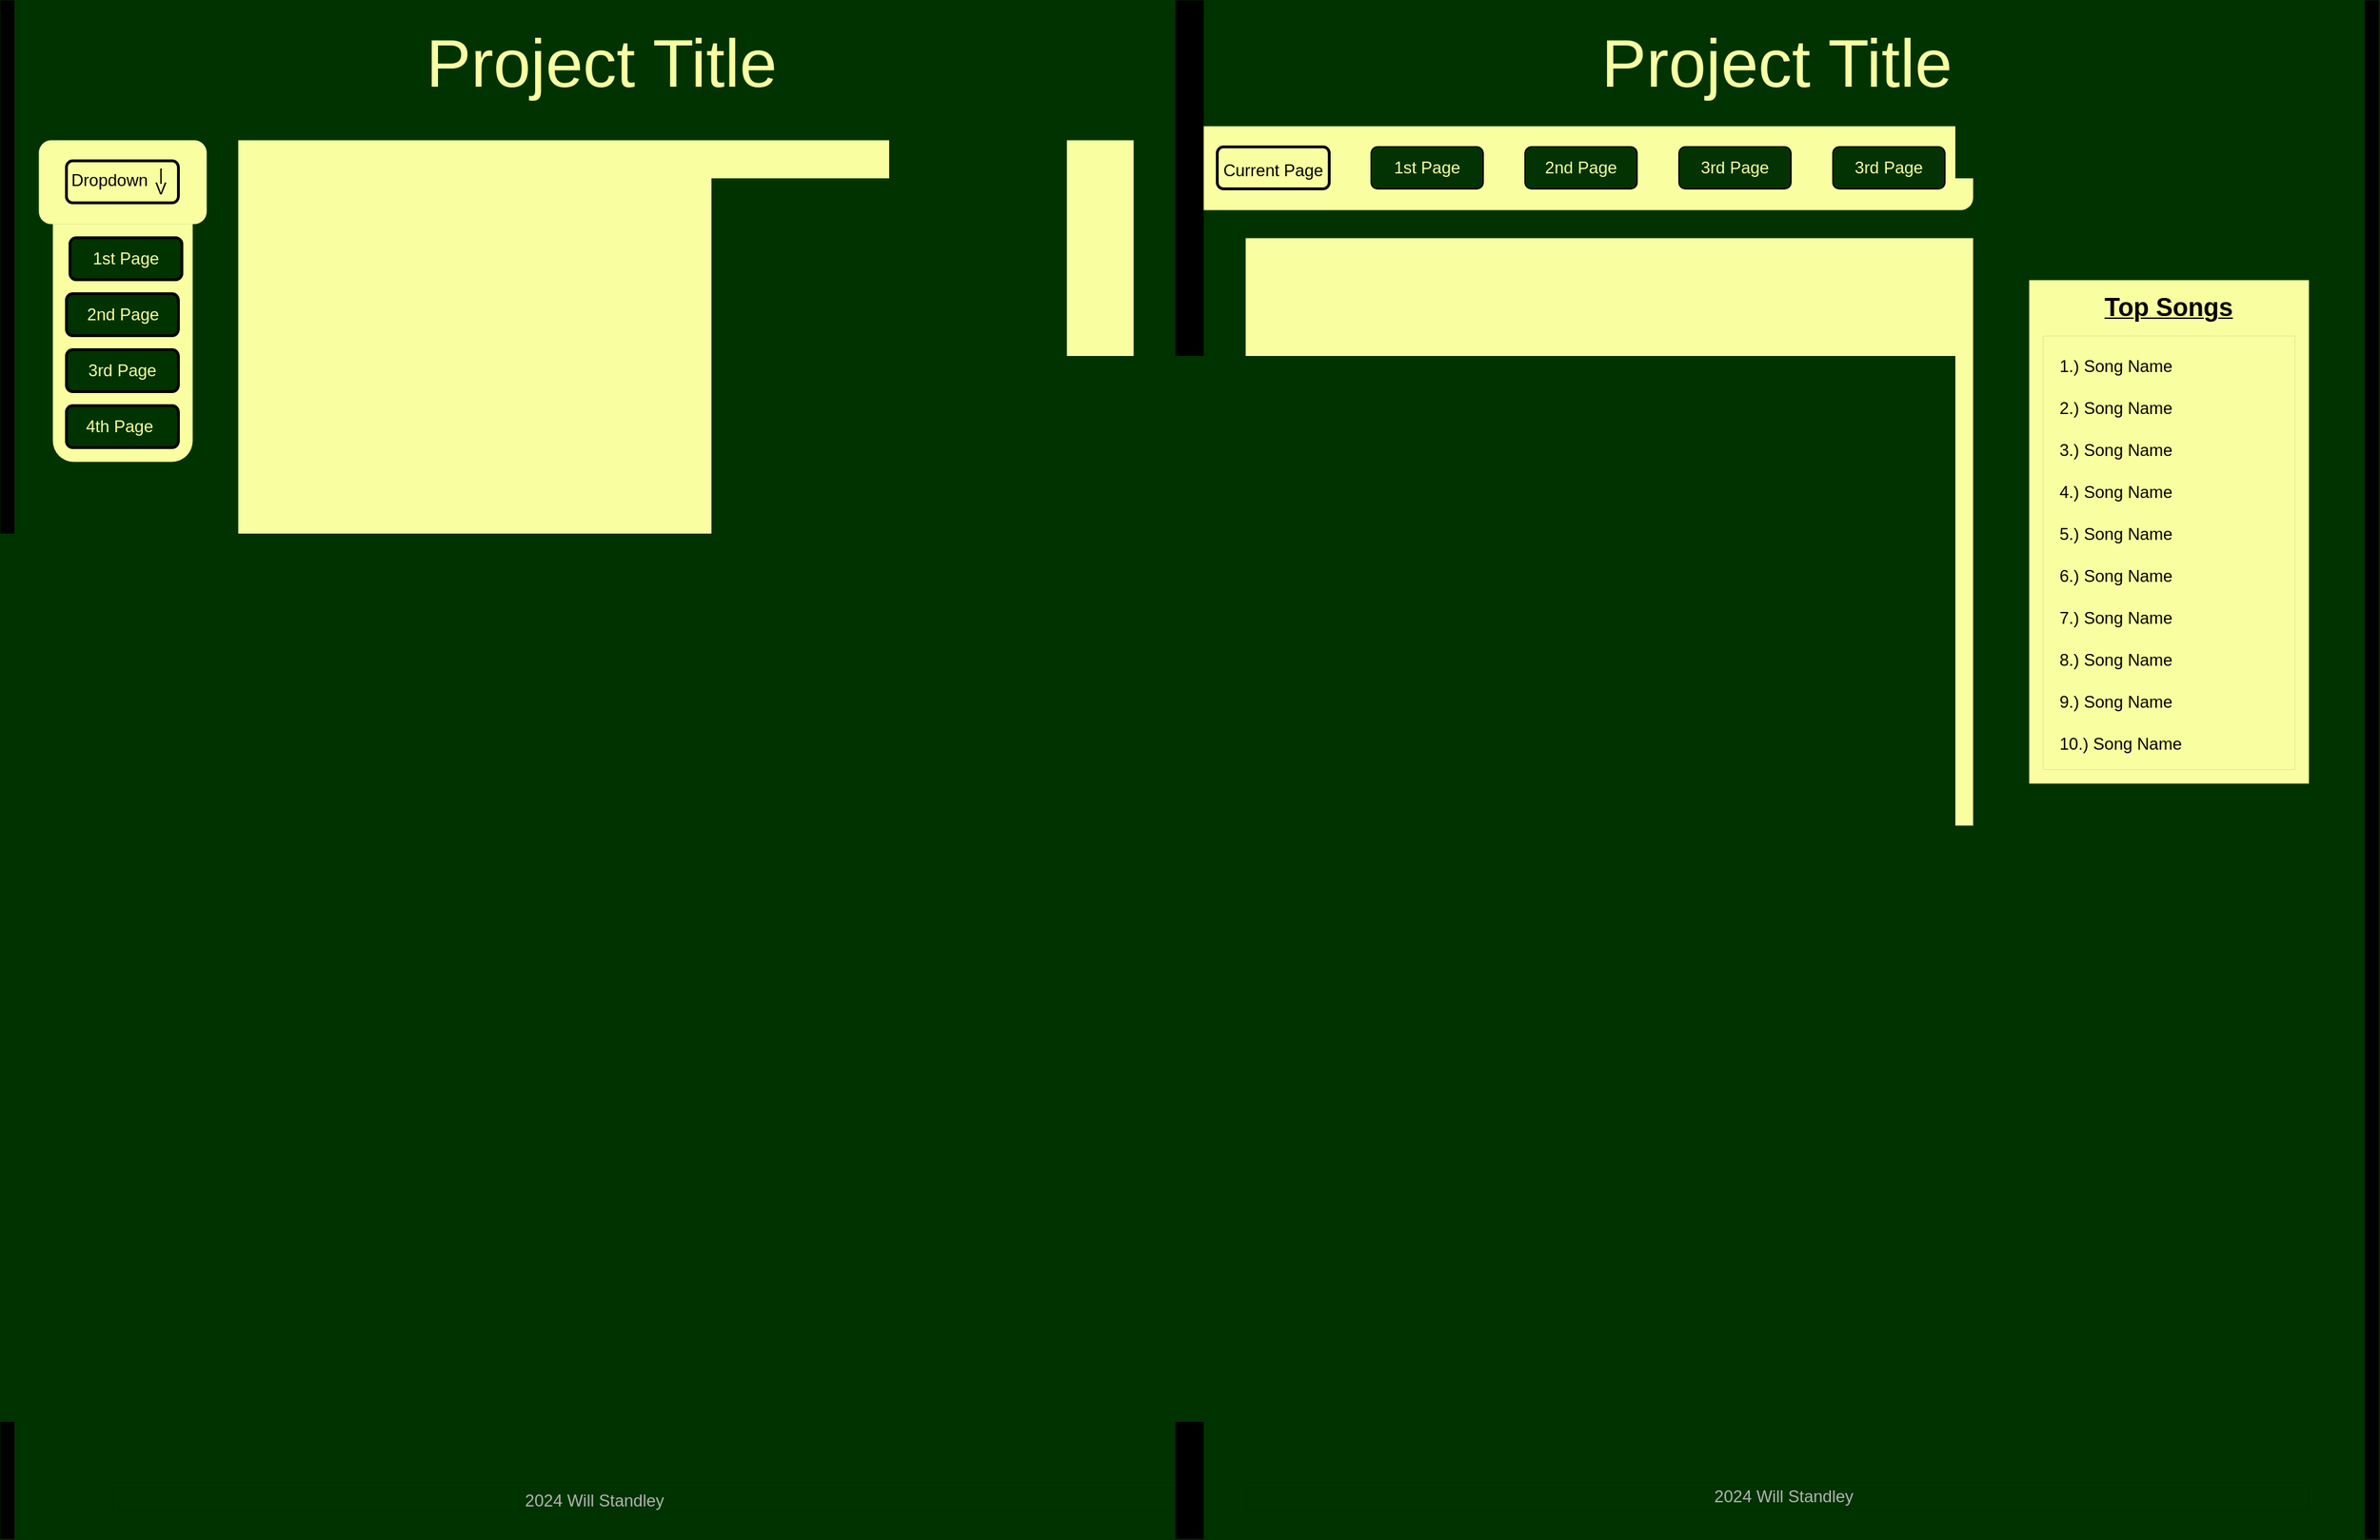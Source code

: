 <mxfile>
    <diagram id="5wr6NZFyL-wKXXVCIL8i" name="Page-1">
        <mxGraphModel dx="2698" dy="1069" grid="1" gridSize="10" guides="1" tooltips="1" connect="0" arrows="0" fold="1" page="1" pageScale="1" pageWidth="850" pageHeight="1100" background="#003300" math="0" shadow="0">
            <root>
                <mxCell id="0"/>
                <mxCell id="1" parent="0"/>
                <mxCell id="46" value="" style="rounded=0;whiteSpace=wrap;html=1;shadow=0;glass=0;labelBackgroundColor=none;sketch=0;fillStyle=auto;strokeColor=#000000;strokeWidth=0;fontSize=12;fontColor=#000000;fillColor=#F9FFA1;gradientColor=none;movable=0;resizable=0;rotatable=0;deletable=0;editable=0;connectable=0;" vertex="1" parent="1">
                    <mxGeometry x="600" y="200" width="200" height="360" as="geometry"/>
                </mxCell>
                <mxCell id="34" value="" style="rounded=1;whiteSpace=wrap;html=1;shadow=0;glass=0;labelBackgroundColor=none;sketch=0;fillStyle=auto;strokeColor=#000000;strokeWidth=0;fontSize=12;fontColor=#FFFFFF;fillColor=#F9FFA1;gradientColor=none;" vertex="1" parent="1">
                    <mxGeometry x="-812.5" y="145" width="100" height="185" as="geometry"/>
                </mxCell>
                <mxCell id="7" value="" style="rounded=1;whiteSpace=wrap;html=1;fontSize=48;labelBackgroundColor=#F9FFA1;fillColor=#f9ffa1;strokeColor=#36393d;perimeterSpacing=0;strokeWidth=0;glass=0;shadow=0;fillStyle=auto;flipH=0;flipV=1;container=0;movable=0;resizable=0;rotatable=0;deletable=0;editable=0;connectable=0;" vertex="1" parent="1">
                    <mxGeometry y="90" width="560" height="60" as="geometry"/>
                </mxCell>
                <mxCell id="2" value="&lt;font style=&quot;font-size: 48px;&quot;&gt;Project Title&lt;/font&gt;" style="text;html=1;strokeColor=none;fillColor=none;align=center;verticalAlign=middle;whiteSpace=wrap;rounded=0;fontColor=#F9FFA1;movable=0;resizable=0;rotatable=0;deletable=0;editable=0;connectable=0;" vertex="1" parent="1">
                    <mxGeometry x="40" y="10" width="760" height="70" as="geometry"/>
                </mxCell>
                <mxCell id="9" value="" style="rounded=1;whiteSpace=wrap;html=1;labelBackgroundColor=#F9FFA1;fontSize=48;fillColor=#F9FFA1;strokeColor=#000000;strokeWidth=2;movable=0;resizable=0;rotatable=0;deletable=0;editable=0;connectable=0;" vertex="1" parent="1">
                    <mxGeometry x="20" y="105" width="80" height="30" as="geometry"/>
                </mxCell>
                <mxCell id="10" value="" style="rounded=1;whiteSpace=wrap;html=1;labelBackgroundColor=#F9FFA1;fontSize=48;fontColor=#F9FFA1;fillColor=#033302;gradientColor=none;movable=0;resizable=0;rotatable=0;deletable=0;editable=0;connectable=0;" vertex="1" parent="1">
                    <mxGeometry x="130" y="105" width="80" height="30" as="geometry"/>
                </mxCell>
                <mxCell id="11" value="" style="rounded=1;whiteSpace=wrap;html=1;labelBackgroundColor=#F9FFA1;fontSize=48;fontColor=#F9FFA1;fillColor=#033302;gradientColor=none;movable=0;resizable=0;rotatable=0;deletable=0;editable=0;connectable=0;" vertex="1" parent="1">
                    <mxGeometry x="240" y="105" width="80" height="30" as="geometry"/>
                </mxCell>
                <mxCell id="12" value="" style="rounded=1;whiteSpace=wrap;html=1;labelBackgroundColor=#F9FFA1;fontSize=48;fontColor=#F9FFA1;fillColor=#033302;gradientColor=none;movable=0;resizable=0;rotatable=0;deletable=0;editable=0;connectable=0;" vertex="1" parent="1">
                    <mxGeometry x="350" y="105" width="80" height="30" as="geometry"/>
                </mxCell>
                <mxCell id="13" value="" style="rounded=1;whiteSpace=wrap;html=1;labelBackgroundColor=#F9FFA1;fontSize=48;fontColor=#F9FFA1;fillColor=#033302;gradientColor=none;movable=0;resizable=0;rotatable=0;deletable=0;editable=0;connectable=0;" vertex="1" parent="1">
                    <mxGeometry x="460" y="105" width="80" height="30" as="geometry"/>
                </mxCell>
                <mxCell id="16" value="&lt;font color=&quot;#000000&quot; style=&quot;font-size: 12px;&quot;&gt;Current Page&lt;/font&gt;" style="text;html=1;strokeColor=none;fillColor=none;align=center;verticalAlign=middle;whiteSpace=wrap;rounded=0;labelBackgroundColor=none;strokeWidth=1;fontSize=24;fontColor=#007070;movable=0;resizable=0;rotatable=0;deletable=0;editable=0;connectable=0;" vertex="1" parent="1">
                    <mxGeometry x="20" y="110" width="80" height="15" as="geometry"/>
                </mxCell>
                <mxCell id="17" value="&lt;font color=&quot;#f9ffa1&quot;&gt;1st Page&lt;/font&gt;" style="text;html=1;strokeColor=none;fillColor=none;align=center;verticalAlign=middle;whiteSpace=wrap;rounded=0;labelBackgroundColor=none;strokeWidth=1;fontSize=12;fontColor=#000000;movable=0;resizable=0;rotatable=0;deletable=0;editable=0;connectable=0;" vertex="1" parent="1">
                    <mxGeometry x="140" y="110" width="60" height="20" as="geometry"/>
                </mxCell>
                <mxCell id="18" value="&lt;div style=&quot;&quot;&gt;&lt;font color=&quot;#f9ffa1&quot;&gt;2nd Page&lt;/font&gt;&lt;/div&gt;" style="text;html=1;strokeColor=none;fillColor=none;align=center;verticalAlign=middle;whiteSpace=wrap;rounded=0;labelBackgroundColor=none;strokeWidth=1;fontSize=12;fontColor=#000000;movable=0;resizable=0;rotatable=0;deletable=0;editable=0;connectable=0;" vertex="1" parent="1">
                    <mxGeometry x="240" y="110" width="80" height="20" as="geometry"/>
                </mxCell>
                <mxCell id="19" value="&lt;div style=&quot;&quot;&gt;&lt;font color=&quot;#f9ffa1&quot;&gt;3rd Page&lt;/font&gt;&lt;/div&gt;" style="text;html=1;strokeColor=none;fillColor=none;align=center;verticalAlign=middle;whiteSpace=wrap;rounded=0;labelBackgroundColor=none;strokeWidth=1;fontSize=12;fontColor=#000000;movable=0;resizable=0;rotatable=0;deletable=0;editable=0;connectable=0;" vertex="1" parent="1">
                    <mxGeometry x="350" y="110" width="80" height="20" as="geometry"/>
                </mxCell>
                <mxCell id="20" value="&lt;div style=&quot;&quot;&gt;&lt;font color=&quot;#f9ffa1&quot;&gt;3rd Page&lt;/font&gt;&lt;/div&gt;" style="text;html=1;strokeColor=none;fillColor=none;align=center;verticalAlign=middle;whiteSpace=wrap;rounded=0;labelBackgroundColor=none;strokeWidth=1;fontSize=12;fontColor=#000000;container=0;movable=0;resizable=0;rotatable=0;deletable=0;editable=0;connectable=0;" vertex="1" parent="1">
                    <mxGeometry x="460" y="110" width="80" height="20" as="geometry">
                        <mxRectangle x="460" y="110" width="90" height="30" as="alternateBounds"/>
                    </mxGeometry>
                </mxCell>
                <mxCell id="24" value="" style="rounded=0;whiteSpace=wrap;html=1;shadow=0;glass=0;labelBackgroundColor=none;sketch=0;fillStyle=auto;strokeColor=#000000;strokeWidth=0;fontSize=12;fontColor=#F9FFA1;fillColor=#F9FFA1;gradientColor=none;movable=1;resizable=1;rotatable=1;deletable=1;editable=1;connectable=1;" vertex="1" parent="1">
                    <mxGeometry x="40" y="170" width="520" height="420" as="geometry"/>
                </mxCell>
                <mxCell id="25" value="" style="rounded=0;whiteSpace=wrap;html=1;shadow=0;glass=0;labelBackgroundColor=none;sketch=0;fillStyle=auto;strokeColor=#000000;strokeWidth=0;fontSize=12;fontColor=#F9FFA1;fillColor=none;gradientColor=none;container=0;movable=1;resizable=1;rotatable=1;deletable=1;editable=1;connectable=1;" vertex="1" parent="1">
                    <mxGeometry x="40" y="1060" width="760" height="20" as="geometry">
                        <mxRectangle x="40" y="1060" width="50" height="40" as="alternateBounds"/>
                    </mxGeometry>
                </mxCell>
                <mxCell id="26" value="&lt;font color=&quot;#b3b3b3&quot;&gt;2024 Will Standley&lt;/font&gt;" style="text;html=1;strokeColor=none;fillColor=none;align=center;verticalAlign=middle;whiteSpace=wrap;rounded=0;shadow=0;glass=0;labelBackgroundColor=none;sketch=0;fillStyle=auto;strokeWidth=0;fontSize=12;fontColor=#F9FFA1;movable=1;resizable=1;rotatable=1;deletable=1;editable=1;connectable=1;direction=west;flipH=0;flipV=1;" vertex="1" parent="1">
                    <mxGeometry x="365" y="1062.5" width="120" height="15" as="geometry"/>
                </mxCell>
                <mxCell id="27" value="" style="rounded=0;whiteSpace=wrap;html=1;shadow=0;glass=0;labelBackgroundColor=none;sketch=0;fillStyle=auto;strokeColor=#000000;strokeWidth=0;fontSize=12;fontColor=#F9FFA1;fillColor=#F9FFA1;gradientColor=none;" vertex="1" parent="1">
                    <mxGeometry x="-680" y="100" width="640" height="500" as="geometry"/>
                </mxCell>
                <mxCell id="28" value="&lt;font style=&quot;font-size: 48px;&quot;&gt;Project Title&lt;/font&gt;" style="text;html=1;strokeColor=none;fillColor=none;align=center;verticalAlign=middle;whiteSpace=wrap;rounded=0;fontColor=#F9FFA1;movable=0;resizable=0;rotatable=0;deletable=0;editable=0;connectable=0;" vertex="1" parent="1">
                    <mxGeometry x="-800" y="10" width="760" height="70" as="geometry"/>
                </mxCell>
                <mxCell id="29" value="" style="rounded=1;whiteSpace=wrap;html=1;fontSize=48;labelBackgroundColor=#F9FFA1;fillColor=#f9ffa1;strokeColor=#36393d;perimeterSpacing=0;strokeWidth=0;glass=0;shadow=0;fillStyle=auto;flipH=0;flipV=1;container=0;movable=1;resizable=1;rotatable=1;deletable=1;editable=1;connectable=1;" vertex="1" parent="1">
                    <mxGeometry x="-822.5" y="100" width="120" height="60" as="geometry"/>
                </mxCell>
                <mxCell id="30" value="" style="rounded=1;whiteSpace=wrap;html=1;labelBackgroundColor=#F9FFA1;fontSize=48;fillColor=#F9FFA1;strokeColor=#000000;strokeWidth=2;" vertex="1" parent="1">
                    <mxGeometry x="-802.5" y="115" width="80" height="30" as="geometry"/>
                </mxCell>
                <mxCell id="31" value="&lt;font style=&quot;font-size: 12px;&quot;&gt;Dropdown&amp;nbsp;&lt;/font&gt;" style="text;html=1;strokeColor=none;fillColor=none;align=center;verticalAlign=middle;whiteSpace=wrap;rounded=0;labelBackgroundColor=none;strokeWidth=1;fontSize=24;fontColor=#000000;" vertex="1" parent="1">
                    <mxGeometry x="-810" y="120" width="80" height="10" as="geometry"/>
                </mxCell>
                <mxCell id="32" value="V" style="text;html=1;strokeColor=none;fillColor=none;align=center;verticalAlign=middle;whiteSpace=wrap;rounded=0;shadow=0;glass=0;labelBackgroundColor=none;sketch=0;fillStyle=auto;strokeWidth=0;fontSize=12;fontColor=#000000;" vertex="1" parent="1">
                    <mxGeometry x="-740" y="130" width="10" height="10" as="geometry"/>
                </mxCell>
                <mxCell id="33" value="|" style="text;html=1;strokeColor=none;fillColor=none;align=center;verticalAlign=middle;whiteSpace=wrap;rounded=0;shadow=0;glass=0;labelBackgroundColor=none;sketch=0;fillStyle=auto;strokeWidth=0;fontSize=12;fontColor=#000000;" vertex="1" parent="1">
                    <mxGeometry x="-740" y="115" width="10" height="20" as="geometry"/>
                </mxCell>
                <mxCell id="35" value="" style="rounded=1;whiteSpace=wrap;html=1;labelBackgroundColor=#F9FFA1;fontSize=48;fillColor=#003300;strokeColor=#000000;strokeWidth=2;" vertex="1" parent="1">
                    <mxGeometry x="-800" y="170" width="80" height="30" as="geometry"/>
                </mxCell>
                <mxCell id="36" value="" style="rounded=1;whiteSpace=wrap;html=1;labelBackgroundColor=#F9FFA1;fontSize=48;fillColor=#003300;strokeColor=#000000;strokeWidth=2;" vertex="1" parent="1">
                    <mxGeometry x="-802.5" y="210" width="80" height="30" as="geometry"/>
                </mxCell>
                <mxCell id="37" value="" style="rounded=1;whiteSpace=wrap;html=1;labelBackgroundColor=#F9FFA1;fontSize=48;fillColor=#003300;strokeColor=#000000;strokeWidth=2;" vertex="1" parent="1">
                    <mxGeometry x="-802.5" y="250" width="80" height="30" as="geometry"/>
                </mxCell>
                <mxCell id="38" value="" style="rounded=1;whiteSpace=wrap;html=1;labelBackgroundColor=#F9FFA1;fontSize=48;fillColor=#003300;strokeColor=#000000;strokeWidth=2;" vertex="1" parent="1">
                    <mxGeometry x="-802.5" y="290" width="80" height="30" as="geometry"/>
                </mxCell>
                <mxCell id="39" value="&lt;font color=&quot;#f9ffa1&quot;&gt;1st Page&lt;/font&gt;" style="text;html=1;strokeColor=none;fillColor=none;align=center;verticalAlign=middle;whiteSpace=wrap;rounded=0;shadow=0;glass=0;labelBackgroundColor=none;sketch=0;fillStyle=auto;strokeWidth=0;fontSize=12;fontColor=#000000;" vertex="1" parent="1">
                    <mxGeometry x="-785" y="175" width="50" height="20" as="geometry"/>
                </mxCell>
                <mxCell id="40" value="&lt;font color=&quot;#f9ffa1&quot;&gt;2nd Page&lt;/font&gt;" style="text;html=1;strokeColor=none;fillColor=none;align=center;verticalAlign=middle;whiteSpace=wrap;rounded=0;shadow=0;glass=0;labelBackgroundColor=none;sketch=0;fillStyle=auto;strokeWidth=0;fontSize=12;fontColor=#000000;" vertex="1" parent="1">
                    <mxGeometry x="-792.5" y="215" width="60" height="20" as="geometry"/>
                </mxCell>
                <mxCell id="41" value="&lt;font color=&quot;#f9ffa1&quot;&gt;3rd Page&lt;/font&gt;" style="text;html=1;strokeColor=none;fillColor=none;align=center;verticalAlign=middle;whiteSpace=wrap;rounded=0;shadow=0;glass=0;labelBackgroundColor=none;sketch=0;fillStyle=auto;strokeWidth=0;fontSize=12;fontColor=#000000;" vertex="1" parent="1">
                    <mxGeometry x="-795" y="252.5" width="65" height="25" as="geometry"/>
                </mxCell>
                <mxCell id="42" value="&lt;font color=&quot;#f9ffa1&quot;&gt;4th Page&lt;/font&gt;" style="text;html=1;strokeColor=none;fillColor=none;align=center;verticalAlign=middle;whiteSpace=wrap;rounded=0;shadow=0;glass=0;labelBackgroundColor=none;sketch=0;fillStyle=auto;strokeWidth=0;fontSize=12;fontColor=#000000;" vertex="1" parent="1">
                    <mxGeometry x="-797.5" y="295" width="65" height="20" as="geometry"/>
                </mxCell>
                <mxCell id="43" value="" style="rounded=0;whiteSpace=wrap;html=1;shadow=0;glass=0;labelBackgroundColor=none;sketch=0;fillStyle=auto;strokeColor=#000000;strokeWidth=0;fontSize=12;fontColor=#000000;fillColor=#000000;gradientColor=none;" vertex="1" parent="1">
                    <mxGeometry x="-10" width="20" height="1100" as="geometry"/>
                </mxCell>
                <mxCell id="44" value="" style="rounded=0;whiteSpace=wrap;html=1;shadow=0;glass=0;labelBackgroundColor=none;sketch=0;fillStyle=auto;strokeColor=#000000;strokeWidth=0;fontSize=12;fontColor=#F9FFA1;fillColor=none;gradientColor=none;container=0;movable=1;resizable=1;rotatable=1;deletable=1;editable=1;connectable=1;" vertex="1" parent="1">
                    <mxGeometry x="-770" y="1060" width="760" height="20" as="geometry">
                        <mxRectangle x="40" y="1060" width="50" height="40" as="alternateBounds"/>
                    </mxGeometry>
                </mxCell>
                <mxCell id="45" value="&lt;font color=&quot;#b3b3b3&quot;&gt;2024 Will Standley&lt;/font&gt;" style="text;html=1;strokeColor=none;fillColor=none;align=center;verticalAlign=middle;whiteSpace=wrap;rounded=0;shadow=0;glass=0;labelBackgroundColor=none;sketch=0;fillStyle=auto;strokeWidth=0;fontSize=12;fontColor=#F9FFA1;movable=1;resizable=1;rotatable=1;deletable=1;editable=1;connectable=1;direction=west;flipH=0;flipV=1;" vertex="1" parent="1">
                    <mxGeometry x="-485" y="1065" width="120" height="15" as="geometry"/>
                </mxCell>
                <mxCell id="47" value="" style="rounded=0;whiteSpace=wrap;html=1;shadow=0;glass=0;labelBackgroundColor=none;sketch=0;fillStyle=auto;strokeColor=#000000;strokeWidth=0;fontSize=12;fontColor=#000000;fillColor=#000000;gradientColor=none;" vertex="1" parent="1">
                    <mxGeometry x="840" width="10" height="1100" as="geometry"/>
                </mxCell>
                <mxCell id="48" value="" style="rounded=0;whiteSpace=wrap;html=1;shadow=0;glass=0;labelBackgroundColor=none;sketch=0;fillStyle=auto;strokeColor=#000000;strokeWidth=0;fontSize=12;fontColor=#000000;fillColor=#000000;gradientColor=none;" vertex="1" parent="1">
                    <mxGeometry x="-850" width="10" height="1100" as="geometry"/>
                </mxCell>
                <mxCell id="54" value="" style="swimlane;startSize=0;rounded=1;shadow=0;glass=0;labelBackgroundColor=none;sketch=0;fillStyle=auto;strokeColor=#000000;strokeWidth=0;fontSize=15;fontColor=#000000;fillColor=#000000;gradientColor=none;movable=0;resizable=0;rotatable=0;deletable=0;editable=0;connectable=0;" vertex="1" parent="1">
                    <mxGeometry x="610" y="240" width="180" height="310" as="geometry"/>
                </mxCell>
                <mxCell id="56" value="&lt;font style=&quot;font-size: 12px;&quot;&gt;2.) Song Name&lt;/font&gt;" style="text;html=1;strokeColor=none;fillColor=none;align=left;verticalAlign=middle;whiteSpace=wrap;rounded=0;shadow=0;glass=0;labelBackgroundColor=none;sketch=0;fillStyle=auto;strokeWidth=0;fontSize=15;fontColor=#000000;movable=0;resizable=0;rotatable=0;deletable=0;editable=0;connectable=0;" vertex="1" parent="54">
                    <mxGeometry x="10" y="40" width="160" height="20" as="geometry"/>
                </mxCell>
                <mxCell id="57" value="&lt;font style=&quot;font-size: 12px;&quot;&gt;3.) Song Name&lt;/font&gt;" style="text;html=1;strokeColor=none;fillColor=none;align=left;verticalAlign=middle;whiteSpace=wrap;rounded=0;shadow=0;glass=0;labelBackgroundColor=none;sketch=0;fillStyle=auto;strokeWidth=0;fontSize=15;fontColor=#000000;movable=0;resizable=0;rotatable=0;deletable=0;editable=0;connectable=0;" vertex="1" parent="54">
                    <mxGeometry x="10" y="70" width="160" height="20" as="geometry"/>
                </mxCell>
                <mxCell id="58" value="&lt;font style=&quot;font-size: 12px;&quot;&gt;4.) Song Name&lt;/font&gt;" style="text;html=1;strokeColor=none;fillColor=none;align=left;verticalAlign=middle;whiteSpace=wrap;rounded=0;shadow=0;glass=0;labelBackgroundColor=none;sketch=0;fillStyle=auto;strokeWidth=0;fontSize=15;fontColor=#000000;movable=0;resizable=0;rotatable=0;deletable=0;editable=0;connectable=0;" vertex="1" parent="54">
                    <mxGeometry x="10" y="100" width="160" height="20" as="geometry"/>
                </mxCell>
                <mxCell id="59" value="&lt;span style=&quot;font-size: 12px;&quot;&gt;5.) Song Name&lt;/span&gt;" style="text;html=1;strokeColor=none;fillColor=none;align=left;verticalAlign=middle;whiteSpace=wrap;rounded=0;shadow=0;glass=0;labelBackgroundColor=none;sketch=0;fillStyle=auto;strokeWidth=0;fontSize=15;fontColor=#000000;movable=0;resizable=0;rotatable=0;deletable=0;editable=0;connectable=0;" vertex="1" parent="54">
                    <mxGeometry x="10" y="130" width="160" height="20" as="geometry"/>
                </mxCell>
                <mxCell id="61" value="&lt;span style=&quot;font-size: 12px;&quot;&gt;7.) Song Name&lt;/span&gt;" style="text;html=1;strokeColor=none;fillColor=none;align=left;verticalAlign=middle;whiteSpace=wrap;rounded=0;shadow=0;glass=0;labelBackgroundColor=none;sketch=0;fillStyle=auto;strokeWidth=0;fontSize=15;fontColor=#000000;movable=0;resizable=0;rotatable=0;deletable=0;editable=0;connectable=0;" vertex="1" parent="54">
                    <mxGeometry x="10" y="190" width="160" height="20" as="geometry"/>
                </mxCell>
                <mxCell id="62" value="&lt;span style=&quot;font-size: 12px;&quot;&gt;8.) Song Name&lt;/span&gt;" style="text;html=1;strokeColor=none;fillColor=none;align=left;verticalAlign=middle;whiteSpace=wrap;rounded=0;shadow=0;glass=0;labelBackgroundColor=none;sketch=0;fillStyle=auto;strokeWidth=0;fontSize=15;fontColor=#000000;movable=0;resizable=0;rotatable=0;deletable=0;editable=0;connectable=0;" vertex="1" parent="54">
                    <mxGeometry x="10" y="220" width="160" height="20" as="geometry"/>
                </mxCell>
                <mxCell id="64" value="&lt;span style=&quot;font-size: 12px;&quot;&gt;10.) Song Name&lt;/span&gt;" style="text;html=1;strokeColor=none;fillColor=none;align=left;verticalAlign=middle;whiteSpace=wrap;rounded=0;shadow=0;glass=0;labelBackgroundColor=none;sketch=0;fillStyle=auto;strokeWidth=0;fontSize=15;fontColor=#000000;movable=0;resizable=0;rotatable=0;deletable=0;editable=0;connectable=0;" vertex="1" parent="54">
                    <mxGeometry x="10" y="280" width="160" height="20" as="geometry"/>
                </mxCell>
                <mxCell id="63" value="&lt;span style=&quot;font-size: 12px;&quot;&gt;9.) Song Name&lt;/span&gt;" style="text;html=1;strokeColor=none;fillColor=none;align=left;verticalAlign=middle;whiteSpace=wrap;rounded=0;shadow=0;glass=0;labelBackgroundColor=none;sketch=0;fillStyle=auto;strokeWidth=0;fontSize=15;fontColor=#000000;movable=0;resizable=0;rotatable=0;deletable=0;editable=0;connectable=0;" vertex="1" parent="54">
                    <mxGeometry x="10" y="250" width="160" height="20" as="geometry"/>
                </mxCell>
                <mxCell id="60" value="&lt;span style=&quot;font-size: 12px;&quot;&gt;6.) Song Name&lt;/span&gt;" style="text;html=1;strokeColor=none;fillColor=none;align=left;verticalAlign=middle;whiteSpace=wrap;rounded=0;shadow=0;glass=0;labelBackgroundColor=none;sketch=0;fillStyle=auto;strokeWidth=0;fontSize=15;fontColor=#000000;movable=0;resizable=0;rotatable=0;deletable=0;editable=0;connectable=0;" vertex="1" parent="54">
                    <mxGeometry x="10" y="160" width="160" height="20" as="geometry"/>
                </mxCell>
                <mxCell id="55" value="&lt;font style=&quot;font-size: 12px;&quot;&gt;1.) Song Name&lt;/font&gt;" style="text;html=1;strokeColor=none;fillColor=none;align=left;verticalAlign=middle;whiteSpace=wrap;rounded=0;shadow=0;glass=0;labelBackgroundColor=none;sketch=0;fillStyle=auto;strokeWidth=0;fontSize=15;fontColor=#000000;movable=0;resizable=0;rotatable=0;deletable=0;editable=0;connectable=0;" vertex="1" parent="54">
                    <mxGeometry x="10" y="10" width="160" height="20" as="geometry"/>
                </mxCell>
                <mxCell id="49" value="&lt;u&gt;&lt;b&gt;&lt;font style=&quot;font-size: 18px;&quot;&gt;Top Songs&lt;/font&gt;&lt;/b&gt;&lt;/u&gt;" style="text;html=1;strokeColor=none;fillColor=none;align=center;verticalAlign=middle;whiteSpace=wrap;rounded=0;shadow=0;glass=0;labelBackgroundColor=none;sketch=0;fillStyle=auto;strokeWidth=0;fontSize=12;fontColor=#000000;movable=0;resizable=0;rotatable=0;deletable=0;editable=0;connectable=0;" vertex="1" parent="1">
                    <mxGeometry x="610" y="205" width="180" height="30" as="geometry"/>
                </mxCell>
            </root>
        </mxGraphModel>
    </diagram>
</mxfile>